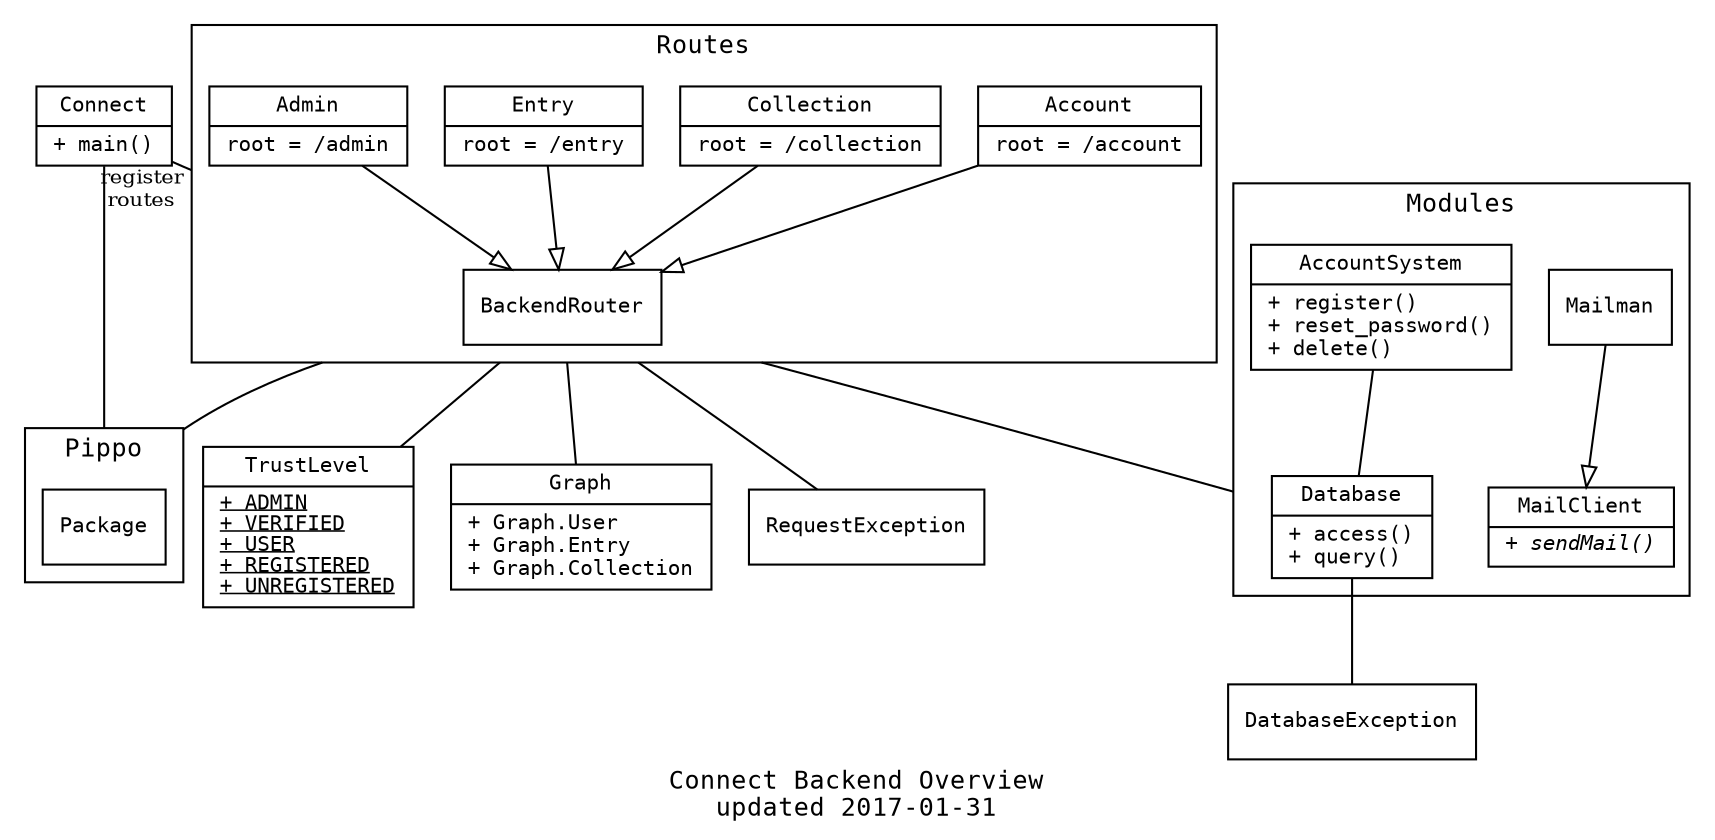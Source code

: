 digraph G {
    label = "Connect Backend Overview\nupdated 2017-01-31"
    compound = true;

    graph [ fontname="monospace" fontsize=12 ]
    edge [ fontsize=10 ]
    node [
        shape = "record"
        fontname="monospace"
        fontsize=10
    ]

    subgraph clusterPippo {
        label = "Pippo"
        PippoStuff [ label = "{Package}"]
    }

    Connect [
        label = "{Connect|+ main()\l}"
    ]
    Connect -> PippoStuff [lhead=clusterPippo,dir=none]

    TrustLevel [
        label = <{TrustLevel|<u>+ ADMIN</u><br align='left'/><u>+ VERIFIED</u><br align='left'/><u>+ USER</u><br align='left'/><u>+ REGISTERED</u><br align='left'/><u>+ UNREGISTERED</u>}>
    ]

    GraphClass [
        label = "{Graph|+ Graph.User\l+ Graph.Entry\l+ Graph.Collection\l}"
    ]

    DatabaseException [
        label = "{DatabaseException}"
    ]
    RequestException [
        label = "{RequestException}"
    ]

    subgraph clusterModules {
        label = "Modules"

        AccountSystem [
            label = "{AccountSystem|+ register()\l+ reset_password()\l+ delete()\l}"
        ]

        Database [
            label = "{Database|+ access()\l+ query()\l}"
        ]

        MailClient [
            label = <{MailClient|<i>+ sendMail()</i><br/>}>
        ]

        Mailman [
            label = "{Mailman\l}"
        ]
    }

    edge [ arrowhead = "empty" ]
    Mailman -> MailClient
    edge [ arrowhead = "none" ]
    AccountSystem -> Database
    Database -> DatabaseException

    // prefix with cluster to draw label and border
    subgraph clusterEndpoints {
        label = "Routes"

        BackendRouter [
            label = "{BackendRouter\l}"
        ]

        Account [
            label = "{Account|root = /account\l}"
        ]

        Collection [
            label = "{Collection|root = /collection\l}"
        ]

        Entry [
            label = "{Entry|root = /entry\l}"
        ]

        Admin [
            label = "{Admin|root = /admin\l}"
        ]

    }
    edge [ arrowhead="empty" ]
    Account -> BackendRouter
    Collection -> BackendRouter
    Entry -> BackendRouter
    Admin -> BackendRouter

    edge [ arrowhead="none" ]
    BackendRouter -> Database [lhead=clusterModules,ltail=clusterEndpoints]
    BackendRouter -> RequestException [ltail=clusterEndpoints]
    BackendRouter -> GraphClass [ltail=clusterEndpoints]
    BackendRouter -> TrustLevel [ltail=clusterEndpoints]
    BackendRouter -> PippoStuff [lhead=clusterPippo, ltail=clusterEndpoints]

    Connect -> BackendRouter [lhead=clusterEndpoints, xlabel="register\nroutes"]

}
